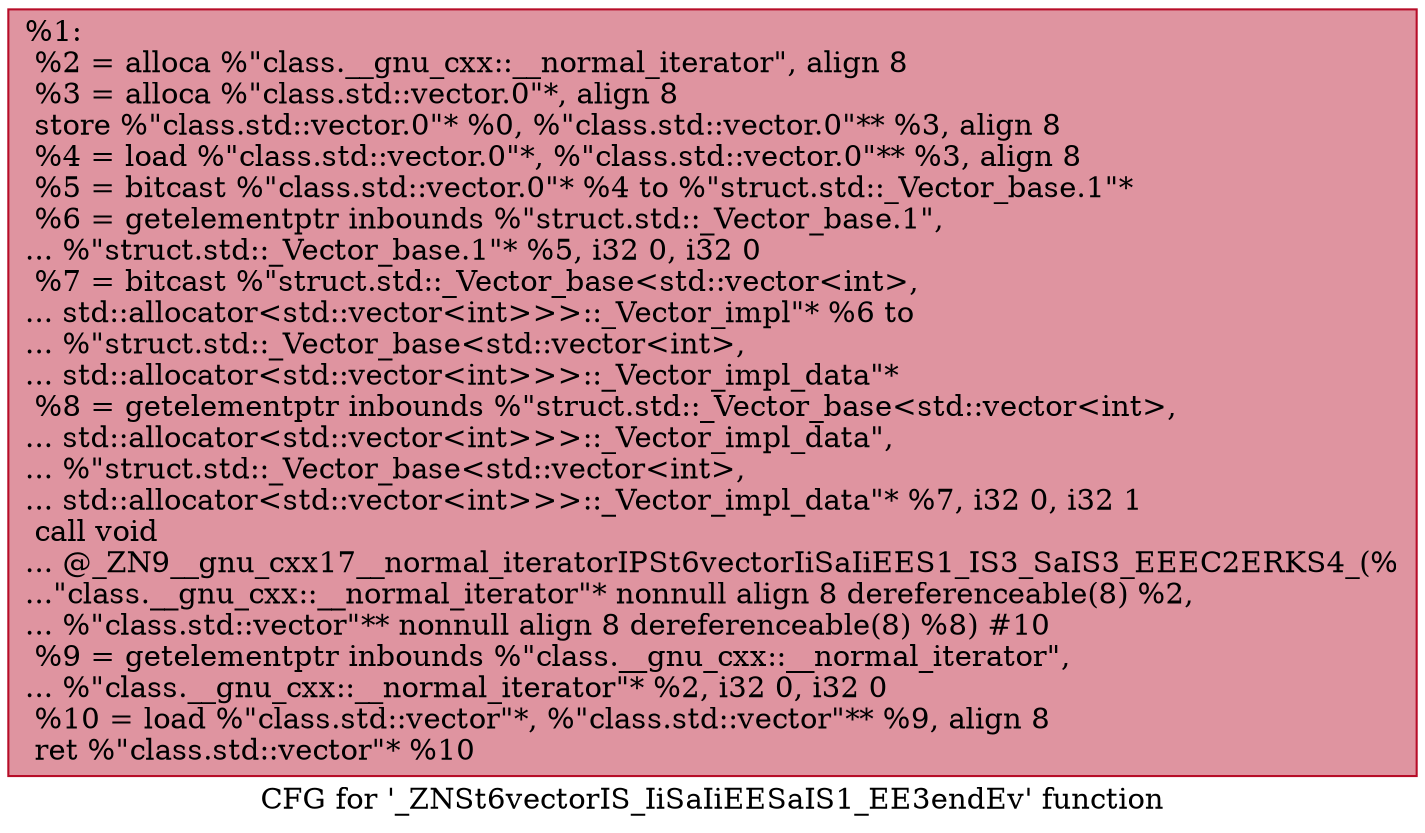 digraph "CFG for '_ZNSt6vectorIS_IiSaIiEESaIS1_EE3endEv' function" {
	label="CFG for '_ZNSt6vectorIS_IiSaIiEESaIS1_EE3endEv' function";

	Node0x562219a9ee00 [shape=record,color="#b70d28ff", style=filled, fillcolor="#b70d2870",label="{%1:\l  %2 = alloca %\"class.__gnu_cxx::__normal_iterator\", align 8\l  %3 = alloca %\"class.std::vector.0\"*, align 8\l  store %\"class.std::vector.0\"* %0, %\"class.std::vector.0\"** %3, align 8\l  %4 = load %\"class.std::vector.0\"*, %\"class.std::vector.0\"** %3, align 8\l  %5 = bitcast %\"class.std::vector.0\"* %4 to %\"struct.std::_Vector_base.1\"*\l  %6 = getelementptr inbounds %\"struct.std::_Vector_base.1\",\l... %\"struct.std::_Vector_base.1\"* %5, i32 0, i32 0\l  %7 = bitcast %\"struct.std::_Vector_base\<std::vector\<int\>,\l... std::allocator\<std::vector\<int\>\>\>::_Vector_impl\"* %6 to\l... %\"struct.std::_Vector_base\<std::vector\<int\>,\l... std::allocator\<std::vector\<int\>\>\>::_Vector_impl_data\"*\l  %8 = getelementptr inbounds %\"struct.std::_Vector_base\<std::vector\<int\>,\l... std::allocator\<std::vector\<int\>\>\>::_Vector_impl_data\",\l... %\"struct.std::_Vector_base\<std::vector\<int\>,\l... std::allocator\<std::vector\<int\>\>\>::_Vector_impl_data\"* %7, i32 0, i32 1\l  call void\l... @_ZN9__gnu_cxx17__normal_iteratorIPSt6vectorIiSaIiEES1_IS3_SaIS3_EEEC2ERKS4_(%\l...\"class.__gnu_cxx::__normal_iterator\"* nonnull align 8 dereferenceable(8) %2,\l... %\"class.std::vector\"** nonnull align 8 dereferenceable(8) %8) #10\l  %9 = getelementptr inbounds %\"class.__gnu_cxx::__normal_iterator\",\l... %\"class.__gnu_cxx::__normal_iterator\"* %2, i32 0, i32 0\l  %10 = load %\"class.std::vector\"*, %\"class.std::vector\"** %9, align 8\l  ret %\"class.std::vector\"* %10\l}"];
}
